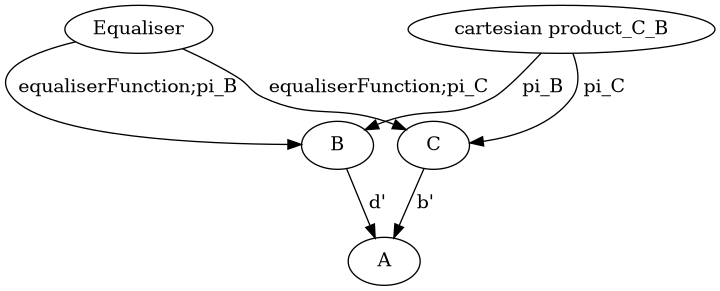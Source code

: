 @startuml
digraph Diagram {
  "B";
  "A";
  "C";
  "Equaliser";
  "cartesian product_C_B";
  "B"->"A" [label=" d'"];
  "C"->"A" [label=" b'"];
  "Equaliser"->"B" [label=" equaliserFunction;pi_B"];
  "cartesian product_C_B"->"C" [label=" pi_C"];
  "Equaliser"->"C" [label=" equaliserFunction;pi_C"];
  "cartesian product_C_B"->"B" [label=" pi_B"];
}
@enduml
